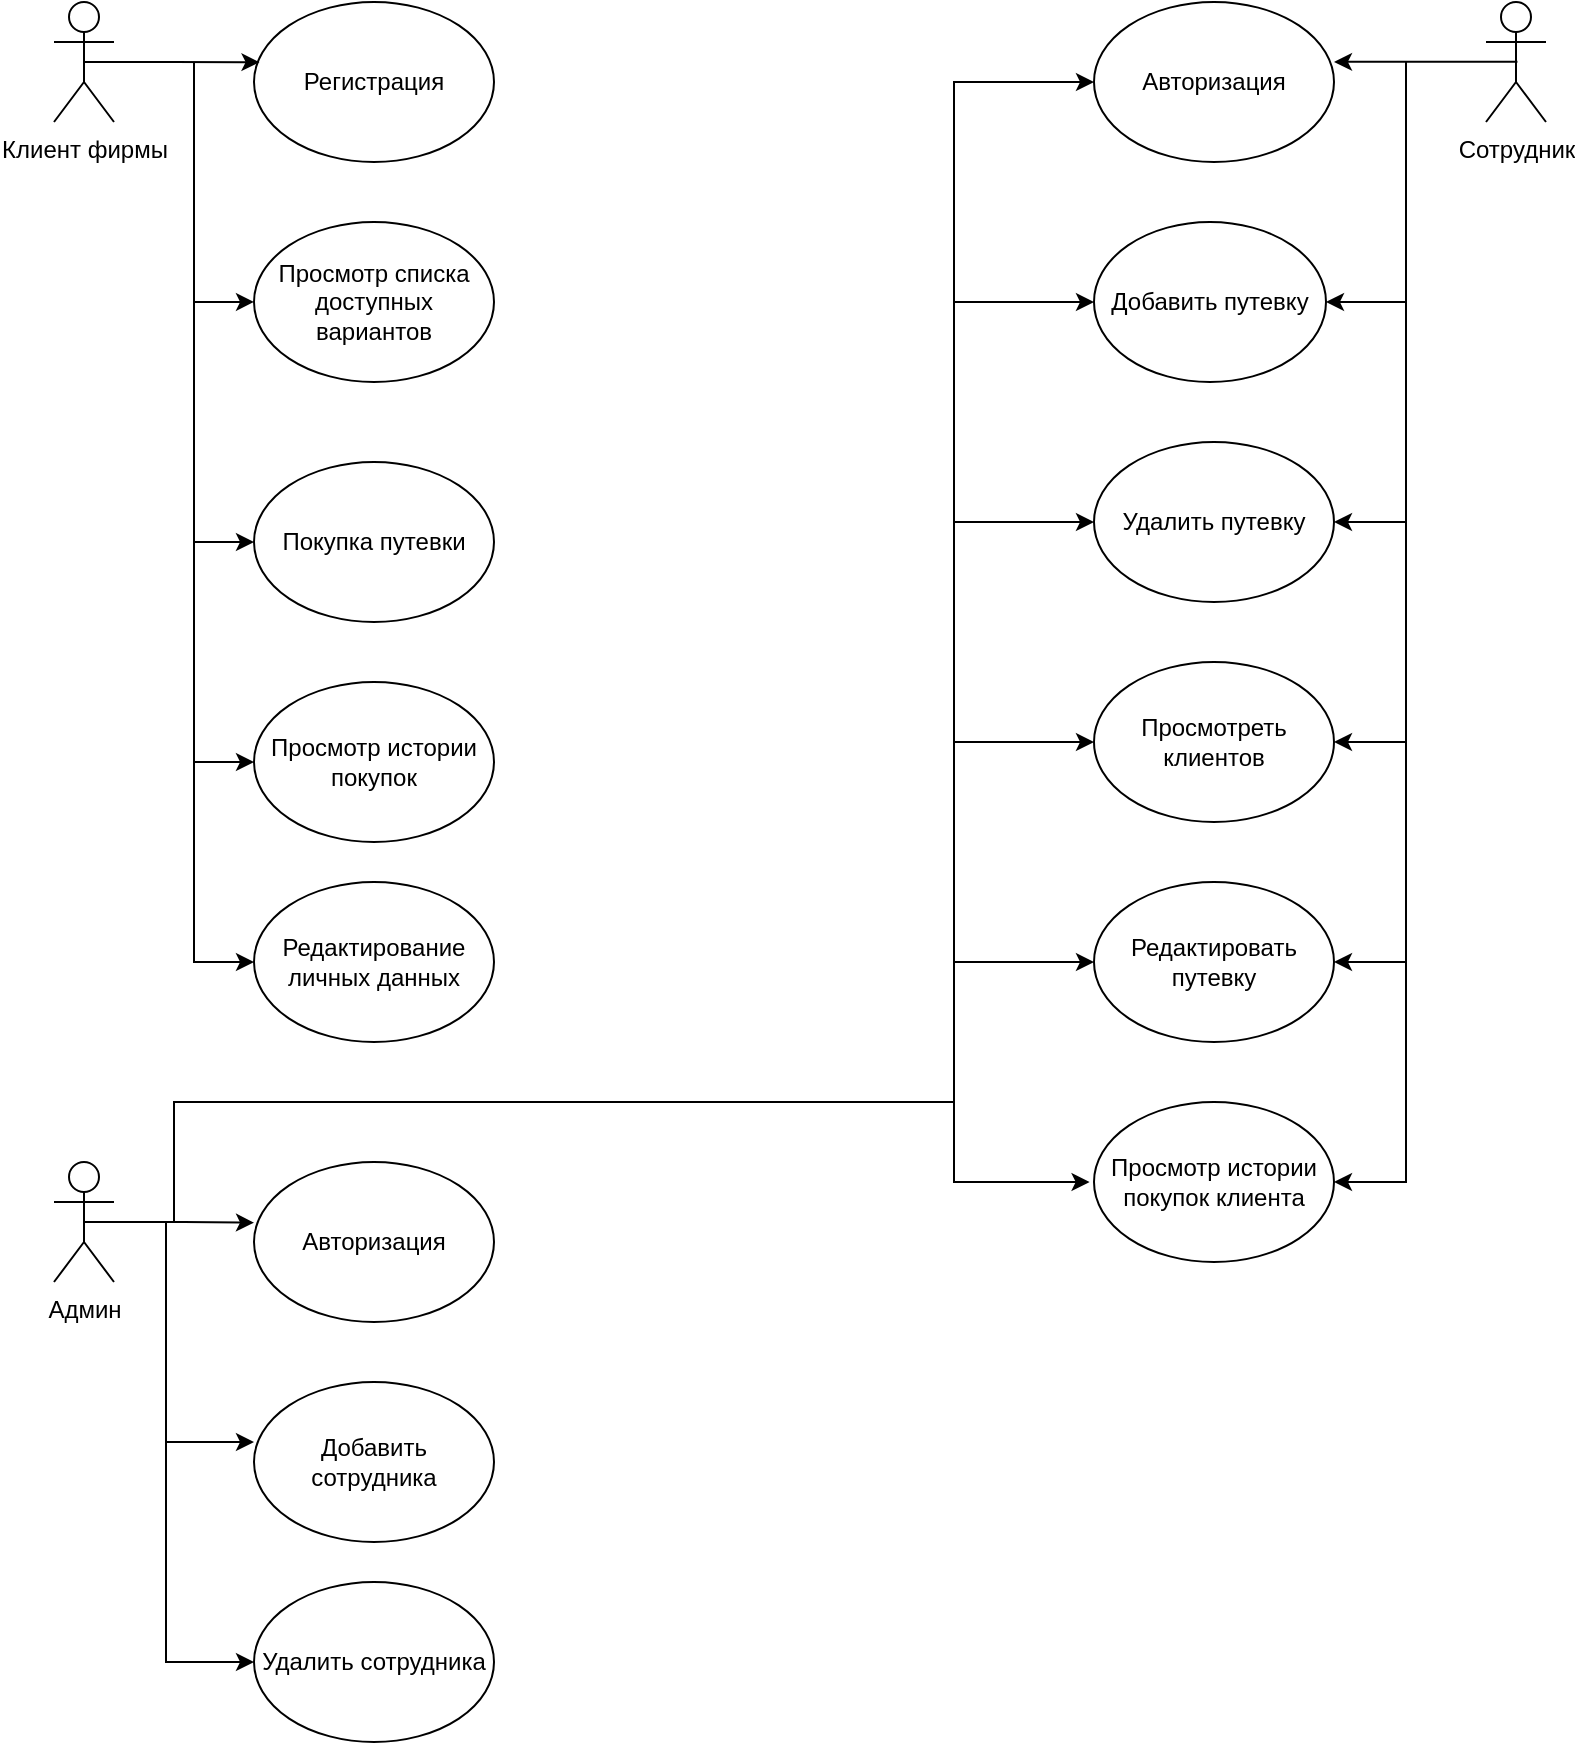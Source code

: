 <mxfile version="22.1.7" type="github">
  <diagram name="Страница — 1" id="C_sGMyFnlWvZYpv4OTZl">
    <mxGraphModel dx="987" dy="956" grid="1" gridSize="10" guides="1" tooltips="1" connect="1" arrows="1" fold="1" page="1" pageScale="1" pageWidth="827" pageHeight="1169" math="0" shadow="0">
      <root>
        <mxCell id="0" />
        <mxCell id="1" parent="0" />
        <mxCell id="ezo1uKIcZUBa7nDMjUo9-1" value="Клиент фирмы" style="shape=umlActor;verticalLabelPosition=bottom;verticalAlign=top;html=1;outlineConnect=0;" parent="1" vertex="1">
          <mxGeometry x="30" y="180" width="30" height="60" as="geometry" />
        </mxCell>
        <mxCell id="ezo1uKIcZUBa7nDMjUo9-2" value="Сотрудник" style="shape=umlActor;verticalLabelPosition=bottom;verticalAlign=top;html=1;outlineConnect=0;" parent="1" vertex="1">
          <mxGeometry x="746" y="180" width="30" height="60" as="geometry" />
        </mxCell>
        <mxCell id="ezo1uKIcZUBa7nDMjUo9-6" value="Регистрация" style="ellipse;whiteSpace=wrap;html=1;" parent="1" vertex="1">
          <mxGeometry x="130" y="180" width="120" height="80" as="geometry" />
        </mxCell>
        <mxCell id="ezo1uKIcZUBa7nDMjUo9-7" value="Просмотр списка доступных вариантов" style="ellipse;whiteSpace=wrap;html=1;" parent="1" vertex="1">
          <mxGeometry x="130" y="290" width="120" height="80" as="geometry" />
        </mxCell>
        <mxCell id="ezo1uKIcZUBa7nDMjUo9-9" value="Авторизация" style="ellipse;whiteSpace=wrap;html=1;" parent="1" vertex="1">
          <mxGeometry x="550" y="180" width="120" height="80" as="geometry" />
        </mxCell>
        <mxCell id="ezo1uKIcZUBa7nDMjUo9-29" style="edgeStyle=orthogonalEdgeStyle;rounded=0;orthogonalLoop=1;jettySize=auto;html=1;entryX=1;entryY=0.5;entryDx=0;entryDy=0;" parent="1" target="ezo1uKIcZUBa7nDMjUo9-10" edge="1">
          <mxGeometry relative="1" as="geometry">
            <mxPoint x="670" y="330" as="targetPoint" />
            <mxPoint x="706" y="210" as="sourcePoint" />
            <Array as="points">
              <mxPoint x="706" y="330" />
            </Array>
          </mxGeometry>
        </mxCell>
        <mxCell id="ezo1uKIcZUBa7nDMjUo9-10" value="Добавить путевку" style="ellipse;whiteSpace=wrap;html=1;" parent="1" vertex="1">
          <mxGeometry x="550" y="290" width="116" height="80" as="geometry" />
        </mxCell>
        <mxCell id="ezo1uKIcZUBa7nDMjUo9-30" style="edgeStyle=orthogonalEdgeStyle;rounded=0;orthogonalLoop=1;jettySize=auto;html=1;entryX=1;entryY=0.5;entryDx=0;entryDy=0;" parent="1" target="ezo1uKIcZUBa7nDMjUo9-11" edge="1">
          <mxGeometry relative="1" as="geometry">
            <mxPoint x="671" y="439" as="targetPoint" />
            <mxPoint x="706" y="330" as="sourcePoint" />
            <Array as="points">
              <mxPoint x="706" y="440" />
            </Array>
          </mxGeometry>
        </mxCell>
        <mxCell id="ezo1uKIcZUBa7nDMjUo9-11" value="Удалить путевку" style="ellipse;whiteSpace=wrap;html=1;" parent="1" vertex="1">
          <mxGeometry x="550" y="400" width="120" height="80" as="geometry" />
        </mxCell>
        <mxCell id="ezo1uKIcZUBa7nDMjUo9-15" style="edgeStyle=orthogonalEdgeStyle;rounded=0;orthogonalLoop=1;jettySize=auto;html=1;exitX=0.5;exitY=0.5;exitDx=0;exitDy=0;exitPerimeter=0;entryX=0.023;entryY=0.376;entryDx=0;entryDy=0;entryPerimeter=0;" parent="1" source="ezo1uKIcZUBa7nDMjUo9-1" target="ezo1uKIcZUBa7nDMjUo9-6" edge="1">
          <mxGeometry relative="1" as="geometry">
            <mxPoint x="120" y="210" as="targetPoint" />
            <Array as="points">
              <mxPoint x="90" y="210" />
            </Array>
          </mxGeometry>
        </mxCell>
        <mxCell id="ezo1uKIcZUBa7nDMjUo9-17" style="edgeStyle=orthogonalEdgeStyle;rounded=0;orthogonalLoop=1;jettySize=auto;html=1;exitX=0.5;exitY=0.5;exitDx=0;exitDy=0;exitPerimeter=0;entryX=0.994;entryY=0.376;entryDx=0;entryDy=0;entryPerimeter=0;" parent="1" edge="1">
          <mxGeometry relative="1" as="geometry">
            <mxPoint x="761.72" y="209.86" as="sourcePoint" />
            <mxPoint x="670.0" y="209.94" as="targetPoint" />
          </mxGeometry>
        </mxCell>
        <mxCell id="ezo1uKIcZUBa7nDMjUo9-18" value="" style="endArrow=classic;html=1;rounded=0;" parent="1" edge="1">
          <mxGeometry width="50" height="50" relative="1" as="geometry">
            <mxPoint x="100" y="330" as="sourcePoint" />
            <mxPoint x="130" y="329.97" as="targetPoint" />
          </mxGeometry>
        </mxCell>
        <mxCell id="ezo1uKIcZUBa7nDMjUo9-19" value="" style="endArrow=none;html=1;rounded=0;" parent="1" edge="1">
          <mxGeometry width="50" height="50" relative="1" as="geometry">
            <mxPoint x="100" y="330" as="sourcePoint" />
            <mxPoint x="100" y="210" as="targetPoint" />
            <Array as="points">
              <mxPoint x="100" y="300" />
            </Array>
          </mxGeometry>
        </mxCell>
        <mxCell id="ezo1uKIcZUBa7nDMjUo9-23" value="" style="endArrow=none;html=1;rounded=0;" parent="1" edge="1">
          <mxGeometry width="50" height="50" relative="1" as="geometry">
            <mxPoint x="100" y="440" as="sourcePoint" />
            <mxPoint x="100" y="330" as="targetPoint" />
            <Array as="points">
              <mxPoint x="100" y="390" />
            </Array>
          </mxGeometry>
        </mxCell>
        <mxCell id="ezo1uKIcZUBa7nDMjUo9-24" value="Просмотреть клиентов" style="ellipse;whiteSpace=wrap;html=1;" parent="1" vertex="1">
          <mxGeometry x="550" y="510" width="120" height="80" as="geometry" />
        </mxCell>
        <mxCell id="ezo1uKIcZUBa7nDMjUo9-25" value="Редактировать путевку" style="ellipse;whiteSpace=wrap;html=1;" parent="1" vertex="1">
          <mxGeometry x="550" y="620" width="120" height="80" as="geometry" />
        </mxCell>
        <mxCell id="ezo1uKIcZUBa7nDMjUo9-26" value="Авторизация" style="ellipse;whiteSpace=wrap;html=1;" parent="1" vertex="1">
          <mxGeometry x="130" y="760" width="120" height="80" as="geometry" />
        </mxCell>
        <mxCell id="ezo1uKIcZUBa7nDMjUo9-27" value="Добавить сотрудника" style="ellipse;whiteSpace=wrap;html=1;" parent="1" vertex="1">
          <mxGeometry x="130" y="870" width="120" height="80" as="geometry" />
        </mxCell>
        <mxCell id="ezo1uKIcZUBa7nDMjUo9-28" value="Удалить сотрудника" style="ellipse;whiteSpace=wrap;html=1;" parent="1" vertex="1">
          <mxGeometry x="130" y="970" width="120" height="80" as="geometry" />
        </mxCell>
        <mxCell id="ezo1uKIcZUBa7nDMjUo9-31" style="edgeStyle=orthogonalEdgeStyle;rounded=0;orthogonalLoop=1;jettySize=auto;html=1;entryX=1;entryY=0.5;entryDx=0;entryDy=0;" parent="1" edge="1">
          <mxGeometry relative="1" as="geometry">
            <mxPoint x="670" y="550" as="targetPoint" />
            <mxPoint x="706" y="440" as="sourcePoint" />
            <Array as="points">
              <mxPoint x="706" y="550" />
            </Array>
          </mxGeometry>
        </mxCell>
        <mxCell id="ezo1uKIcZUBa7nDMjUo9-32" style="edgeStyle=orthogonalEdgeStyle;rounded=0;orthogonalLoop=1;jettySize=auto;html=1;entryX=1;entryY=0.5;entryDx=0;entryDy=0;" parent="1" edge="1">
          <mxGeometry relative="1" as="geometry">
            <mxPoint x="670" y="660" as="targetPoint" />
            <mxPoint x="706" y="550" as="sourcePoint" />
            <Array as="points">
              <mxPoint x="706" y="660" />
            </Array>
          </mxGeometry>
        </mxCell>
        <mxCell id="ezo1uKIcZUBa7nDMjUo9-33" style="edgeStyle=orthogonalEdgeStyle;rounded=0;orthogonalLoop=1;jettySize=auto;html=1;" parent="1" edge="1">
          <mxGeometry relative="1" as="geometry">
            <mxPoint x="130" y="900" as="targetPoint" />
            <mxPoint x="86" y="790" as="sourcePoint" />
            <Array as="points">
              <mxPoint x="86" y="900" />
            </Array>
          </mxGeometry>
        </mxCell>
        <mxCell id="ezo1uKIcZUBa7nDMjUo9-34" style="edgeStyle=orthogonalEdgeStyle;rounded=0;orthogonalLoop=1;jettySize=auto;html=1;entryX=0;entryY=0.5;entryDx=0;entryDy=0;" parent="1" target="ezo1uKIcZUBa7nDMjUo9-28" edge="1">
          <mxGeometry relative="1" as="geometry">
            <mxPoint x="50" y="1010" as="targetPoint" />
            <mxPoint x="86" y="900" as="sourcePoint" />
            <Array as="points">
              <mxPoint x="86" y="1010" />
            </Array>
          </mxGeometry>
        </mxCell>
        <mxCell id="LzQifozW5vk0cQuSek3g-1" value="Админ" style="shape=umlActor;verticalLabelPosition=bottom;verticalAlign=top;html=1;outlineConnect=0;" parent="1" vertex="1">
          <mxGeometry x="30" y="760" width="30" height="60" as="geometry" />
        </mxCell>
        <mxCell id="LzQifozW5vk0cQuSek3g-3" style="edgeStyle=orthogonalEdgeStyle;rounded=0;orthogonalLoop=1;jettySize=auto;html=1;exitX=0.5;exitY=0.5;exitDx=0;exitDy=0;exitPerimeter=0;entryX=0;entryY=0.379;entryDx=0;entryDy=0;entryPerimeter=0;" parent="1" source="LzQifozW5vk0cQuSek3g-1" target="ezo1uKIcZUBa7nDMjUo9-26" edge="1">
          <mxGeometry relative="1" as="geometry" />
        </mxCell>
        <mxCell id="0u8Orc6x5gDxQ-lbuek--3" value="Просмотр истории покупок" style="ellipse;whiteSpace=wrap;html=1;" parent="1" vertex="1">
          <mxGeometry x="130" y="520" width="120" height="80" as="geometry" />
        </mxCell>
        <mxCell id="0u8Orc6x5gDxQ-lbuek--4" style="edgeStyle=orthogonalEdgeStyle;rounded=0;orthogonalLoop=1;jettySize=auto;html=1;entryX=0;entryY=0.5;entryDx=0;entryDy=0;" parent="1" target="0u8Orc6x5gDxQ-lbuek--3" edge="1">
          <mxGeometry relative="1" as="geometry">
            <mxPoint x="60" y="550" as="targetPoint" />
            <mxPoint x="100" y="440" as="sourcePoint" />
            <Array as="points">
              <mxPoint x="100" y="560" />
            </Array>
          </mxGeometry>
        </mxCell>
        <mxCell id="0u8Orc6x5gDxQ-lbuek--5" value="Просмотр истории покупок клиента" style="ellipse;whiteSpace=wrap;html=1;" parent="1" vertex="1">
          <mxGeometry x="550" y="730" width="120" height="80" as="geometry" />
        </mxCell>
        <mxCell id="0u8Orc6x5gDxQ-lbuek--6" style="edgeStyle=orthogonalEdgeStyle;rounded=0;orthogonalLoop=1;jettySize=auto;html=1;entryX=1;entryY=0.5;entryDx=0;entryDy=0;" parent="1" edge="1">
          <mxGeometry relative="1" as="geometry">
            <mxPoint x="670" y="770" as="targetPoint" />
            <mxPoint x="706" y="660" as="sourcePoint" />
            <Array as="points">
              <mxPoint x="706" y="770" />
            </Array>
          </mxGeometry>
        </mxCell>
        <mxCell id="0u8Orc6x5gDxQ-lbuek--8" value="Редактирование личных данных" style="ellipse;whiteSpace=wrap;html=1;" parent="1" vertex="1">
          <mxGeometry x="130" y="620" width="120" height="80" as="geometry" />
        </mxCell>
        <mxCell id="0u8Orc6x5gDxQ-lbuek--9" style="edgeStyle=orthogonalEdgeStyle;rounded=0;orthogonalLoop=1;jettySize=auto;html=1;entryX=0;entryY=0.5;entryDx=0;entryDy=0;" parent="1" target="0u8Orc6x5gDxQ-lbuek--8" edge="1">
          <mxGeometry relative="1" as="geometry">
            <mxPoint x="130" y="645" as="targetPoint" />
            <mxPoint x="100" y="440" as="sourcePoint" />
            <Array as="points">
              <mxPoint x="100" y="660" />
            </Array>
          </mxGeometry>
        </mxCell>
        <mxCell id="0u8Orc6x5gDxQ-lbuek--10" style="edgeStyle=orthogonalEdgeStyle;rounded=0;orthogonalLoop=1;jettySize=auto;html=1;entryX=-0.018;entryY=0.489;entryDx=0;entryDy=0;entryPerimeter=0;" parent="1" target="0u8Orc6x5gDxQ-lbuek--5" edge="1">
          <mxGeometry relative="1" as="geometry">
            <mxPoint x="300" y="790" as="targetPoint" />
            <mxPoint x="90" y="790" as="sourcePoint" />
            <Array as="points">
              <mxPoint x="90" y="730" />
              <mxPoint x="480" y="730" />
              <mxPoint x="480" y="770" />
              <mxPoint x="548" y="770" />
            </Array>
          </mxGeometry>
        </mxCell>
        <mxCell id="0u8Orc6x5gDxQ-lbuek--11" style="edgeStyle=orthogonalEdgeStyle;rounded=0;orthogonalLoop=1;jettySize=auto;html=1;entryX=0;entryY=0.5;entryDx=0;entryDy=0;" parent="1" target="ezo1uKIcZUBa7nDMjUo9-25" edge="1">
          <mxGeometry relative="1" as="geometry">
            <mxPoint x="414" y="699.97" as="targetPoint" />
            <mxPoint x="480" y="730" as="sourcePoint" />
            <Array as="points">
              <mxPoint x="480" y="660" />
            </Array>
          </mxGeometry>
        </mxCell>
        <mxCell id="0u8Orc6x5gDxQ-lbuek--12" style="edgeStyle=orthogonalEdgeStyle;rounded=0;orthogonalLoop=1;jettySize=auto;html=1;entryX=0;entryY=0.5;entryDx=0;entryDy=0;" parent="1" target="ezo1uKIcZUBa7nDMjUo9-24" edge="1">
          <mxGeometry relative="1" as="geometry">
            <mxPoint x="530" y="560" as="targetPoint" />
            <mxPoint x="480" y="660" as="sourcePoint" />
            <Array as="points">
              <mxPoint x="480" y="550" />
            </Array>
          </mxGeometry>
        </mxCell>
        <mxCell id="0u8Orc6x5gDxQ-lbuek--13" style="edgeStyle=orthogonalEdgeStyle;rounded=0;orthogonalLoop=1;jettySize=auto;html=1;entryX=0;entryY=0.5;entryDx=0;entryDy=0;" parent="1" target="ezo1uKIcZUBa7nDMjUo9-11" edge="1">
          <mxGeometry relative="1" as="geometry">
            <mxPoint x="546" y="440" as="targetPoint" />
            <mxPoint x="480" y="550" as="sourcePoint" />
            <Array as="points">
              <mxPoint x="480" y="440" />
            </Array>
          </mxGeometry>
        </mxCell>
        <mxCell id="0u8Orc6x5gDxQ-lbuek--14" style="edgeStyle=orthogonalEdgeStyle;rounded=0;orthogonalLoop=1;jettySize=auto;html=1;entryX=0;entryY=0.5;entryDx=0;entryDy=0;" parent="1" target="ezo1uKIcZUBa7nDMjUo9-10" edge="1">
          <mxGeometry relative="1" as="geometry">
            <mxPoint x="430" y="420" as="targetPoint" />
            <mxPoint x="480" y="440" as="sourcePoint" />
            <Array as="points">
              <mxPoint x="480" y="330" />
            </Array>
          </mxGeometry>
        </mxCell>
        <mxCell id="0u8Orc6x5gDxQ-lbuek--15" style="edgeStyle=orthogonalEdgeStyle;rounded=0;orthogonalLoop=1;jettySize=auto;html=1;entryX=0;entryY=0.5;entryDx=0;entryDy=0;" parent="1" target="ezo1uKIcZUBa7nDMjUo9-9" edge="1">
          <mxGeometry relative="1" as="geometry">
            <mxPoint x="390" y="330" as="targetPoint" />
            <mxPoint x="480" y="330" as="sourcePoint" />
            <Array as="points">
              <mxPoint x="490" y="220" />
              <mxPoint x="490" y="220" />
            </Array>
          </mxGeometry>
        </mxCell>
        <mxCell id="kGaTH9h_bWGYZD6-GTsU-1" value="Покупка путевки" style="ellipse;whiteSpace=wrap;html=1;" vertex="1" parent="1">
          <mxGeometry x="130" y="410" width="120" height="80" as="geometry" />
        </mxCell>
        <mxCell id="kGaTH9h_bWGYZD6-GTsU-2" value="" style="endArrow=classic;html=1;rounded=0;" edge="1" parent="1">
          <mxGeometry width="50" height="50" relative="1" as="geometry">
            <mxPoint x="100" y="450" as="sourcePoint" />
            <mxPoint x="130" y="450" as="targetPoint" />
          </mxGeometry>
        </mxCell>
      </root>
    </mxGraphModel>
  </diagram>
</mxfile>
